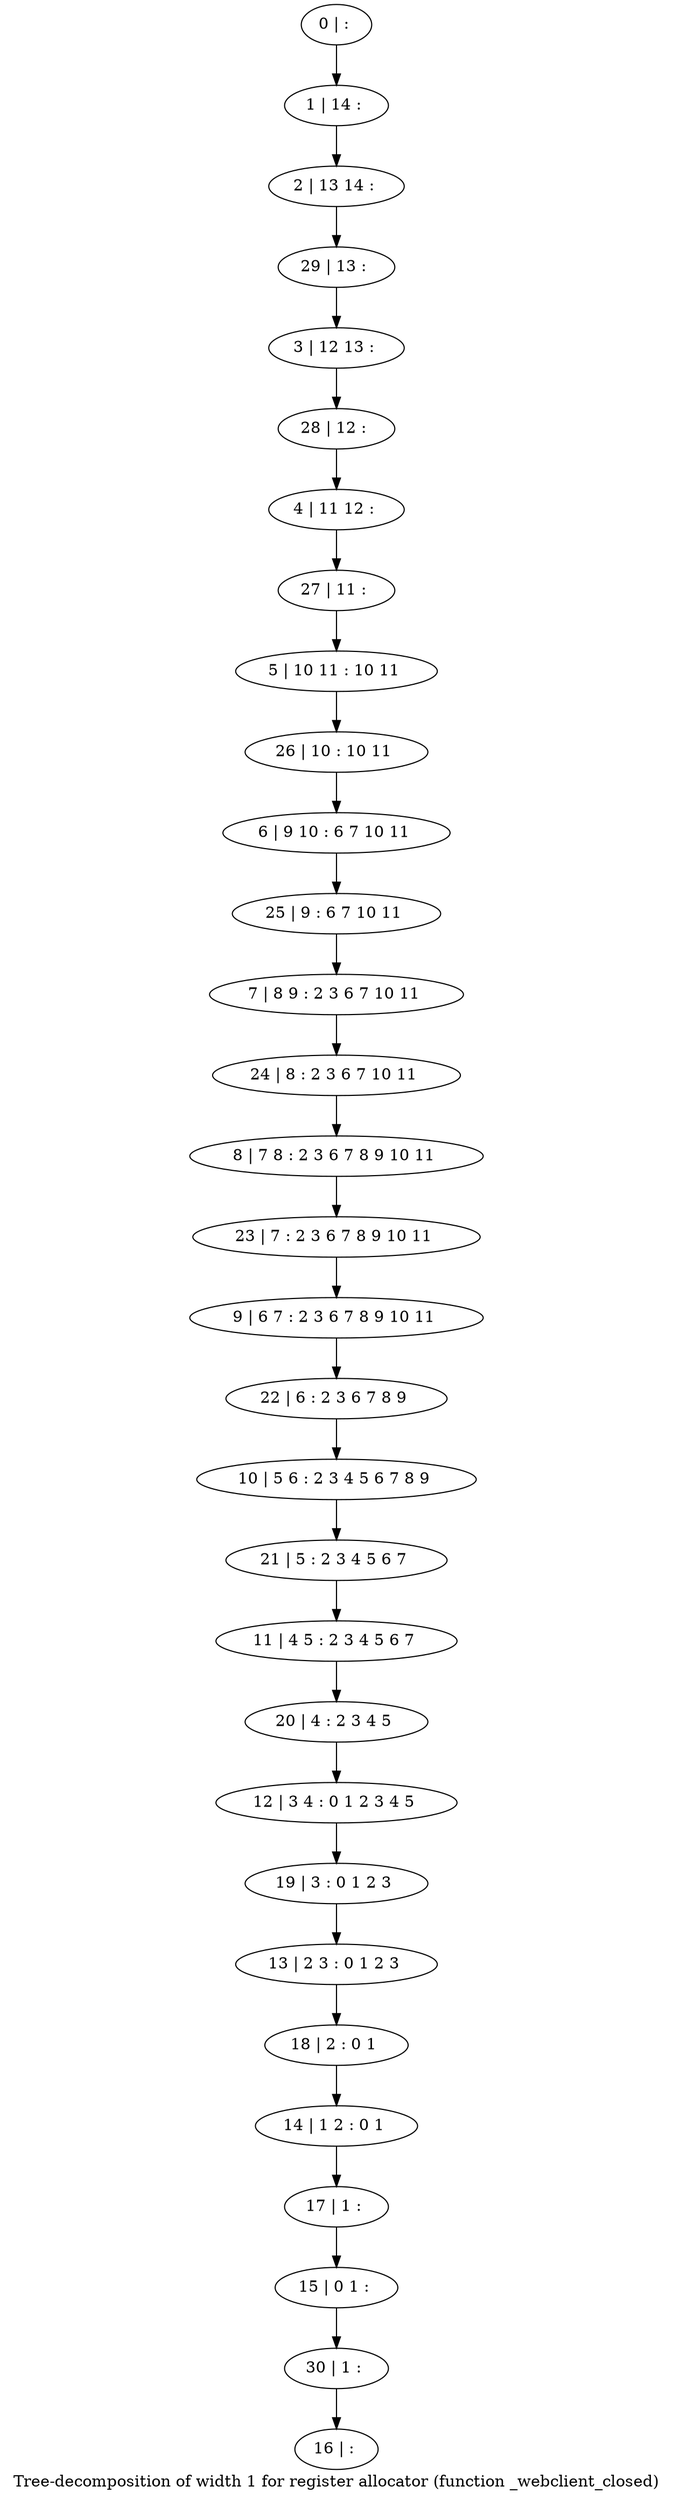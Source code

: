 digraph G {
graph [label="Tree-decomposition of width 1 for register allocator (function _webclient_closed)"]
0[label="0 | : "];
1[label="1 | 14 : "];
2[label="2 | 13 14 : "];
3[label="3 | 12 13 : "];
4[label="4 | 11 12 : "];
5[label="5 | 10 11 : 10 11 "];
6[label="6 | 9 10 : 6 7 10 11 "];
7[label="7 | 8 9 : 2 3 6 7 10 11 "];
8[label="8 | 7 8 : 2 3 6 7 8 9 10 11 "];
9[label="9 | 6 7 : 2 3 6 7 8 9 10 11 "];
10[label="10 | 5 6 : 2 3 4 5 6 7 8 9 "];
11[label="11 | 4 5 : 2 3 4 5 6 7 "];
12[label="12 | 3 4 : 0 1 2 3 4 5 "];
13[label="13 | 2 3 : 0 1 2 3 "];
14[label="14 | 1 2 : 0 1 "];
15[label="15 | 0 1 : "];
16[label="16 | : "];
17[label="17 | 1 : "];
18[label="18 | 2 : 0 1 "];
19[label="19 | 3 : 0 1 2 3 "];
20[label="20 | 4 : 2 3 4 5 "];
21[label="21 | 5 : 2 3 4 5 6 7 "];
22[label="22 | 6 : 2 3 6 7 8 9 "];
23[label="23 | 7 : 2 3 6 7 8 9 10 11 "];
24[label="24 | 8 : 2 3 6 7 10 11 "];
25[label="25 | 9 : 6 7 10 11 "];
26[label="26 | 10 : 10 11 "];
27[label="27 | 11 : "];
28[label="28 | 12 : "];
29[label="29 | 13 : "];
30[label="30 | 1 : "];
0->1 ;
1->2 ;
17->15 ;
14->17 ;
18->14 ;
13->18 ;
19->13 ;
12->19 ;
20->12 ;
11->20 ;
21->11 ;
10->21 ;
22->10 ;
9->22 ;
23->9 ;
8->23 ;
24->8 ;
7->24 ;
25->7 ;
6->25 ;
26->6 ;
5->26 ;
27->5 ;
4->27 ;
28->4 ;
3->28 ;
29->3 ;
2->29 ;
30->16 ;
15->30 ;
}

